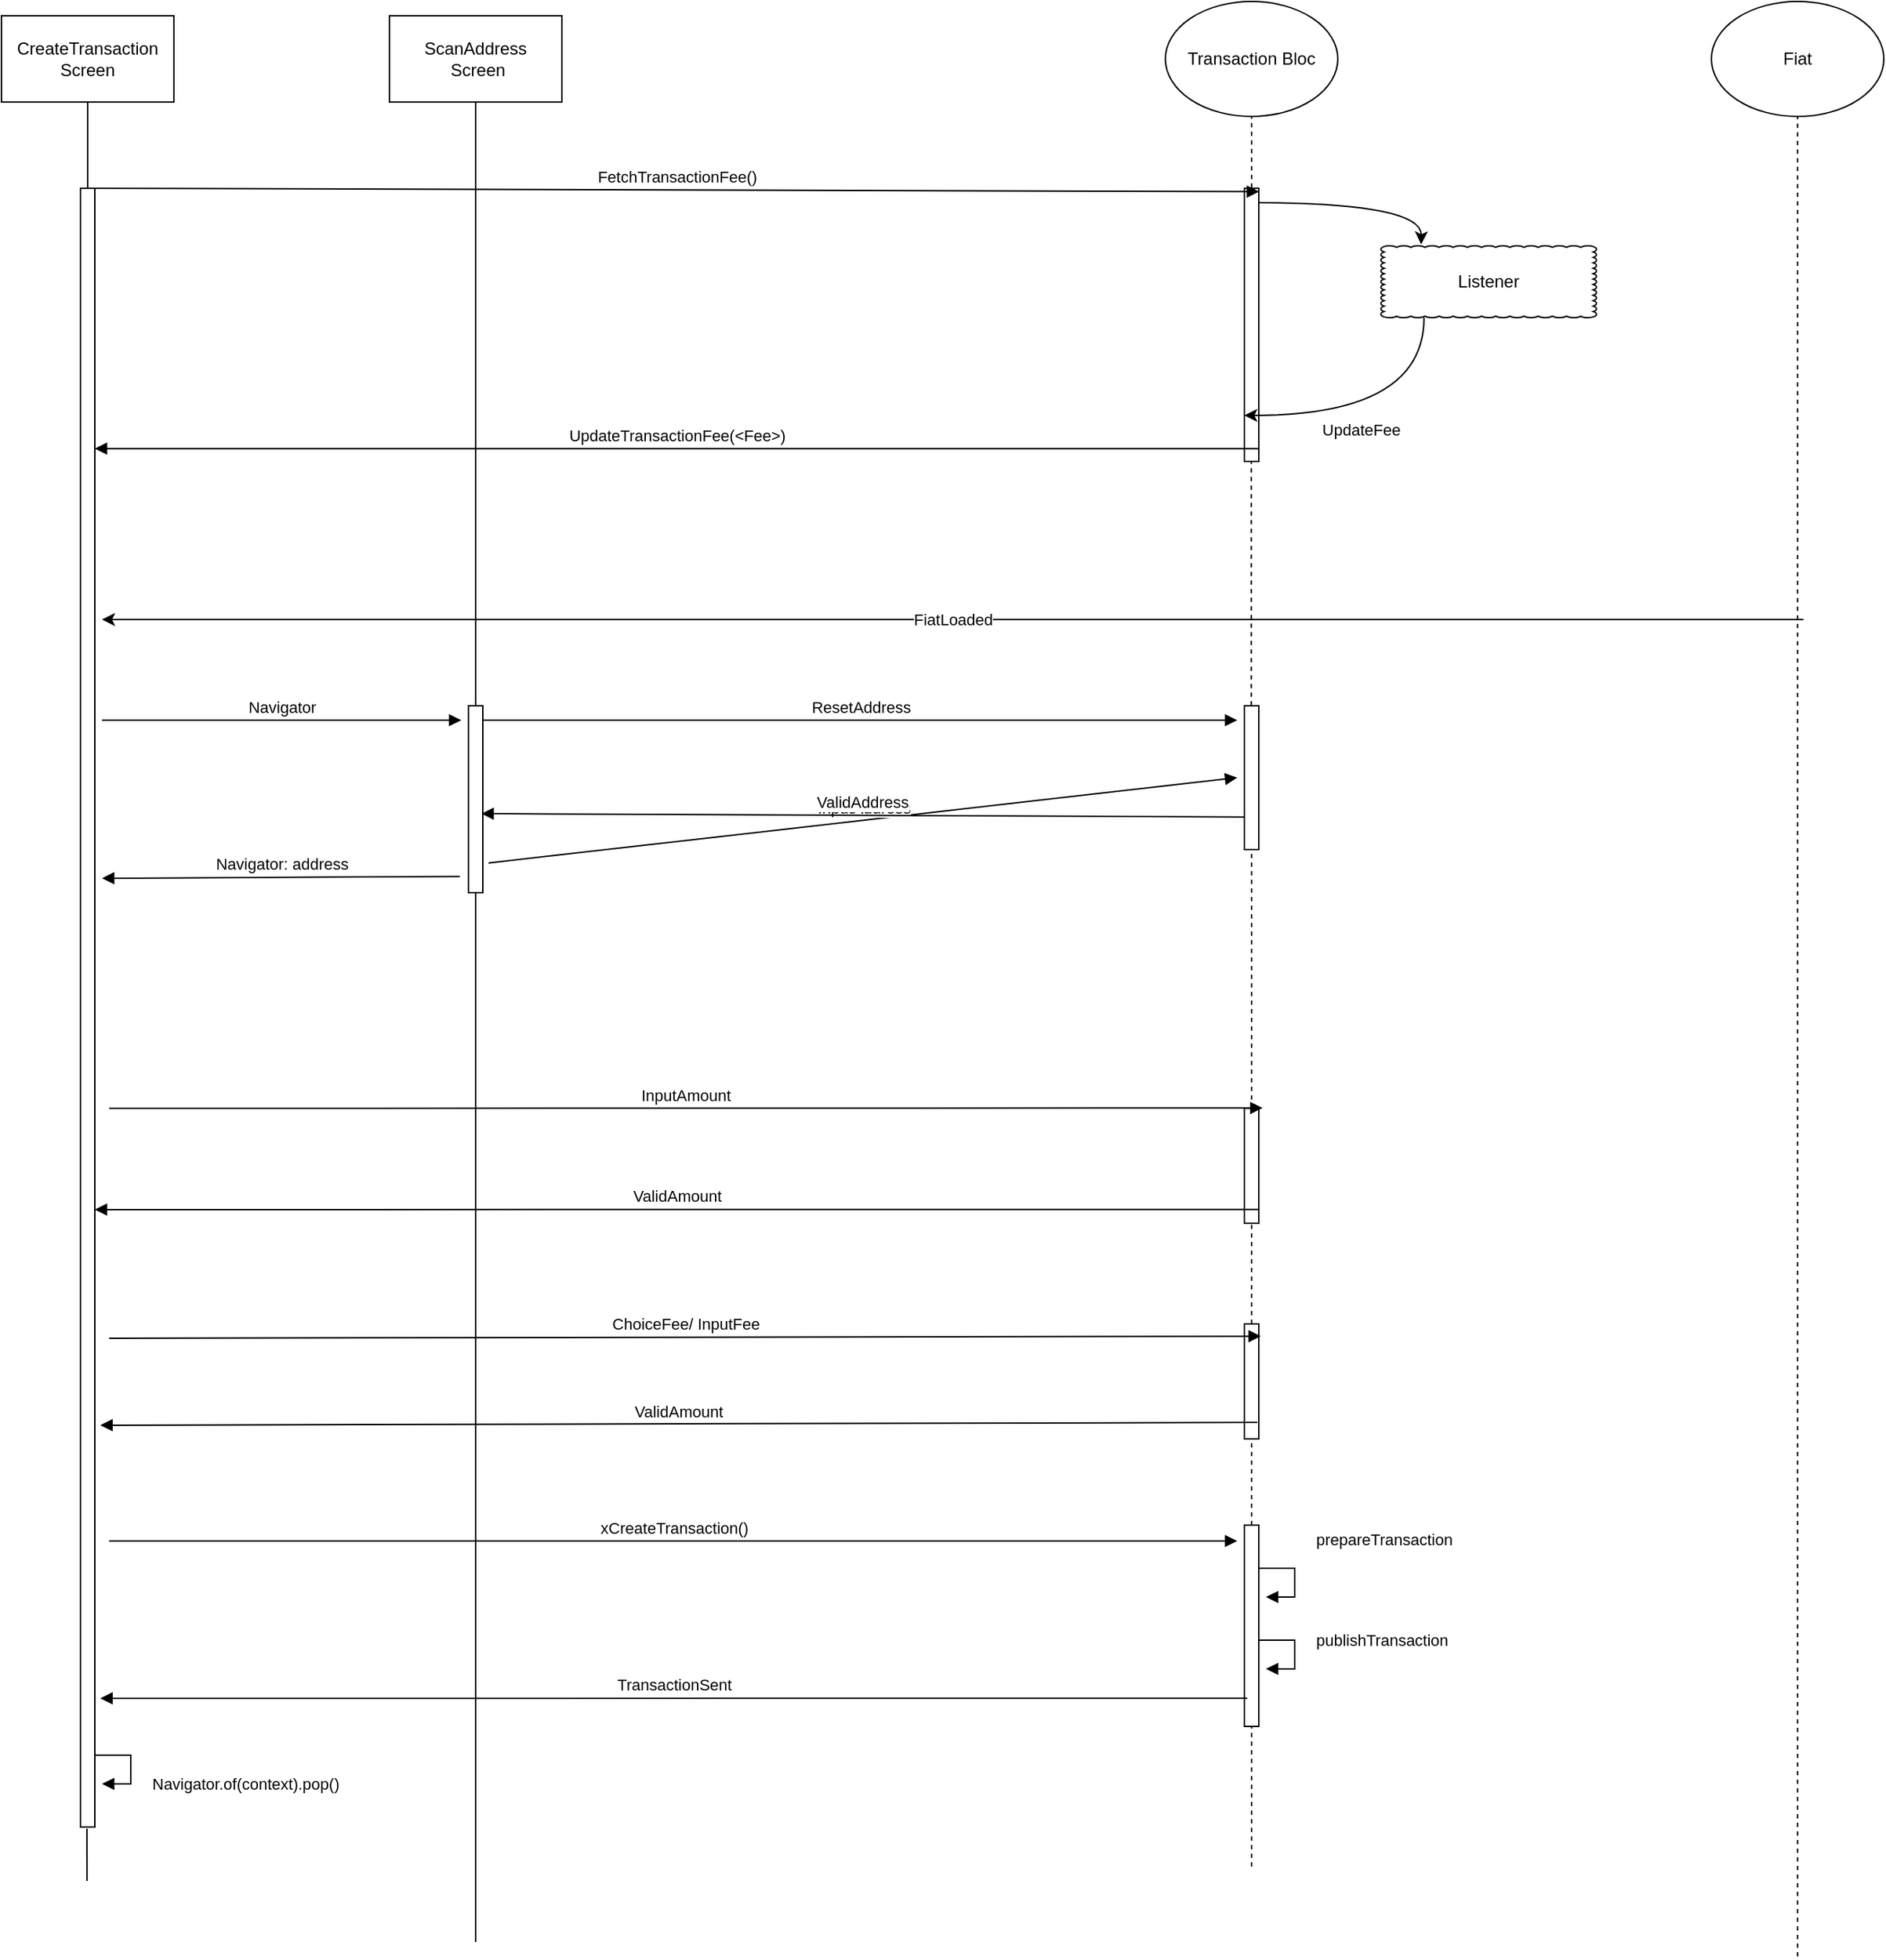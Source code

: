 <mxfile version="14.2.7" type="device"><diagram id="sNnn83Og7q10_t2zeyPj" name="Page-1"><mxGraphModel dx="1577" dy="928" grid="1" gridSize="10" guides="1" tooltips="1" connect="1" arrows="1" fold="1" page="1" pageScale="1" pageWidth="850" pageHeight="1100" math="0" shadow="0"><root><mxCell id="0"/><mxCell id="1" parent="0"/><mxCell id="ePQjQ2yINknDeUrTwRYu-1" value="CreateTransaction Screen" style="rounded=0;whiteSpace=wrap;html=1;" parent="1" vertex="1"><mxGeometry x="80" y="130" width="120" height="60" as="geometry"/></mxCell><mxCell id="ePQjQ2yINknDeUrTwRYu-2" value="Transaction Bloc" style="ellipse;whiteSpace=wrap;html=1;" parent="1" vertex="1"><mxGeometry x="890" y="120" width="120" height="80" as="geometry"/></mxCell><mxCell id="ePQjQ2yINknDeUrTwRYu-3" value="" style="endArrow=none;dashed=1;html=1;entryX=0.5;entryY=1;entryDx=0;entryDy=0;" parent="1" target="5PEYn0QkwfDJzjpyfsoP-12" edge="1"><mxGeometry width="50" height="50" relative="1" as="geometry"><mxPoint x="1330" y="1480" as="sourcePoint"/><mxPoint x="870" y="210" as="targetPoint"/></mxGeometry></mxCell><mxCell id="ePQjQ2yINknDeUrTwRYu-4" value="" style="endArrow=none;html=1;entryX=0.5;entryY=1;entryDx=0;entryDy=0;" parent="1" source="ePQjQ2yINknDeUrTwRYu-6" target="ePQjQ2yINknDeUrTwRYu-1" edge="1"><mxGeometry width="50" height="50" relative="1" as="geometry"><mxPoint x="140" y="690" as="sourcePoint"/><mxPoint x="420" y="210" as="targetPoint"/></mxGeometry></mxCell><mxCell id="ePQjQ2yINknDeUrTwRYu-5" value="" style="html=1;points=[];perimeter=orthogonalPerimeter;" parent="1" vertex="1"><mxGeometry x="945" y="250" width="10" height="190" as="geometry"/></mxCell><mxCell id="ePQjQ2yINknDeUrTwRYu-6" value="" style="html=1;points=[];perimeter=orthogonalPerimeter;" parent="1" vertex="1"><mxGeometry x="135" y="250" width="10" height="1140" as="geometry"/></mxCell><mxCell id="ePQjQ2yINknDeUrTwRYu-8" value="FetchTransactionFee()" style="html=1;verticalAlign=bottom;endArrow=block;entryX=1.024;entryY=0.012;entryDx=0;entryDy=0;entryPerimeter=0;" parent="1" target="ePQjQ2yINknDeUrTwRYu-5" edge="1"><mxGeometry width="80" relative="1" as="geometry"><mxPoint x="145" y="250" as="sourcePoint"/><mxPoint x="225" y="250" as="targetPoint"/></mxGeometry></mxCell><mxCell id="ePQjQ2yINknDeUrTwRYu-9" value="&lt;br&gt;UpdateTransactionFee(&amp;lt;Fee&amp;gt;)" style="html=1;verticalAlign=bottom;endArrow=block;exitX=1.024;exitY=0.953;exitDx=0;exitDy=0;exitPerimeter=0;" parent="1" source="ePQjQ2yINknDeUrTwRYu-5" edge="1" target="ePQjQ2yINknDeUrTwRYu-6"><mxGeometry width="80" relative="1" as="geometry"><mxPoint x="460" y="331" as="sourcePoint"/><mxPoint x="146" y="355" as="targetPoint"/></mxGeometry></mxCell><mxCell id="5PEYn0QkwfDJzjpyfsoP-1" value="ScanAddress&lt;br&gt;&amp;nbsp;Screen" style="rounded=0;whiteSpace=wrap;html=1;" vertex="1" parent="1"><mxGeometry x="350" y="130" width="120" height="60" as="geometry"/></mxCell><mxCell id="5PEYn0QkwfDJzjpyfsoP-2" value="Listener" style="whiteSpace=wrap;html=1;shape=mxgraph.basic.cloud_rect" vertex="1" parent="1"><mxGeometry x="1040" y="290" width="150" height="50" as="geometry"/></mxCell><mxCell id="5PEYn0QkwfDJzjpyfsoP-8" value="" style="endArrow=classic;html=1;entryX=0.42;entryY=-0.02;entryDx=0;entryDy=0;entryPerimeter=0;edgeStyle=orthogonalEdgeStyle;curved=1;" edge="1" parent="1"><mxGeometry width="50" height="50" relative="1" as="geometry"><mxPoint x="955" y="260" as="sourcePoint"/><mxPoint x="1068" y="289" as="targetPoint"/></mxGeometry></mxCell><mxCell id="5PEYn0QkwfDJzjpyfsoP-9" value="" style="endArrow=classic;html=1;exitX=0.5;exitY=1.04;exitDx=0;exitDy=0;exitPerimeter=0;edgeStyle=orthogonalEdgeStyle;curved=1;" edge="1" parent="1"><mxGeometry relative="1" as="geometry"><mxPoint x="1070" y="340" as="sourcePoint"/><mxPoint x="945" y="408" as="targetPoint"/><Array as="points"><mxPoint x="1070" y="408"/></Array></mxGeometry></mxCell><mxCell id="5PEYn0QkwfDJzjpyfsoP-10" value="UpdateFee" style="edgeLabel;resizable=0;html=1;align=center;verticalAlign=middle;" connectable="0" vertex="1" parent="5PEYn0QkwfDJzjpyfsoP-9"><mxGeometry relative="1" as="geometry"><mxPoint x="-16" y="10" as="offset"/></mxGeometry></mxCell><mxCell id="5PEYn0QkwfDJzjpyfsoP-12" value="Fiat" style="ellipse;whiteSpace=wrap;html=1;" vertex="1" parent="1"><mxGeometry x="1270" y="120" width="120" height="80" as="geometry"/></mxCell><mxCell id="5PEYn0QkwfDJzjpyfsoP-13" value="" style="endArrow=none;html=1;entryX=0.5;entryY=1;entryDx=0;entryDy=0;" edge="1" parent="1" source="5PEYn0QkwfDJzjpyfsoP-18"><mxGeometry width="50" height="50" relative="1" as="geometry"><mxPoint x="410" y="1470" as="sourcePoint"/><mxPoint x="410" y="190" as="targetPoint"/></mxGeometry></mxCell><mxCell id="5PEYn0QkwfDJzjpyfsoP-14" value="" style="endArrow=classic;html=1;" edge="1" parent="1"><mxGeometry relative="1" as="geometry"><mxPoint x="1334" y="550" as="sourcePoint"/><mxPoint x="150" y="550" as="targetPoint"/></mxGeometry></mxCell><mxCell id="5PEYn0QkwfDJzjpyfsoP-15" value="FiatLoaded" style="edgeLabel;resizable=0;html=1;align=center;verticalAlign=middle;" connectable="0" vertex="1" parent="5PEYn0QkwfDJzjpyfsoP-14"><mxGeometry relative="1" as="geometry"/></mxCell><mxCell id="5PEYn0QkwfDJzjpyfsoP-16" value="" style="endArrow=none;dashed=1;html=1;entryX=0.5;entryY=1;entryDx=0;entryDy=0;exitX=0.506;exitY=-0.002;exitDx=0;exitDy=0;exitPerimeter=0;" edge="1" parent="1" source="ePQjQ2yINknDeUrTwRYu-5" target="ePQjQ2yINknDeUrTwRYu-2"><mxGeometry width="50" height="50" relative="1" as="geometry"><mxPoint x="920" y="530" as="sourcePoint"/><mxPoint x="420" y="200" as="targetPoint"/></mxGeometry></mxCell><mxCell id="5PEYn0QkwfDJzjpyfsoP-17" value="" style="endArrow=none;dashed=1;html=1;entryX=0.478;entryY=1.002;entryDx=0;entryDy=0;entryPerimeter=0;exitX=0.478;exitY=-0.002;exitDx=0;exitDy=0;exitPerimeter=0;" edge="1" parent="1" source="ePQjQ2yINknDeUrTwRYu-10" target="ePQjQ2yINknDeUrTwRYu-5"><mxGeometry width="50" height="50" relative="1" as="geometry"><mxPoint x="950" y="609" as="sourcePoint"/><mxPoint x="960" y="210" as="targetPoint"/></mxGeometry></mxCell><mxCell id="ePQjQ2yINknDeUrTwRYu-10" value="" style="html=1;points=[];perimeter=orthogonalPerimeter;" parent="1" vertex="1"><mxGeometry x="945" y="610" width="10" height="100" as="geometry"/></mxCell><mxCell id="ePQjQ2yINknDeUrTwRYu-11" value="" style="endArrow=none;dashed=1;html=1;entryX=0.5;entryY=1;entryDx=0;entryDy=0;" parent="1" source="ePQjQ2yINknDeUrTwRYu-16" target="ePQjQ2yINknDeUrTwRYu-10" edge="1"><mxGeometry x="139.58" y="610" width="50" height="50" as="geometry"><mxPoint x="950" y="740" as="sourcePoint"/><mxPoint x="950" y="420" as="targetPoint"/></mxGeometry></mxCell><mxCell id="ePQjQ2yINknDeUrTwRYu-13" value="InputAddress" style="html=1;verticalAlign=bottom;endArrow=block;exitX=1.4;exitY=0.841;exitDx=0;exitDy=0;exitPerimeter=0;" parent="1" edge="1" source="5PEYn0QkwfDJzjpyfsoP-18"><mxGeometry x="139.58" y="610" width="80" as="geometry"><mxPoint x="150" y="745" as="sourcePoint"/><mxPoint x="940" y="660" as="targetPoint"/></mxGeometry></mxCell><mxCell id="ePQjQ2yINknDeUrTwRYu-16" value="" style="html=1;points=[];perimeter=orthogonalPerimeter;" parent="1" vertex="1"><mxGeometry x="945" y="890" width="10" height="80" as="geometry"/></mxCell><mxCell id="ePQjQ2yINknDeUrTwRYu-17" value="" style="endArrow=none;dashed=1;html=1;entryX=0.5;entryY=1;entryDx=0;entryDy=0;" parent="1" source="ePQjQ2yINknDeUrTwRYu-18" target="ePQjQ2yINknDeUrTwRYu-16" edge="1"><mxGeometry x="139.58" y="610" width="50" height="50" as="geometry"><mxPoint x="950" y="1417.5" as="sourcePoint"/><mxPoint x="950" y="820" as="targetPoint"/></mxGeometry></mxCell><mxCell id="ePQjQ2yINknDeUrTwRYu-18" value="" style="html=1;points=[];perimeter=orthogonalPerimeter;" parent="1" vertex="1"><mxGeometry x="945" y="1040" width="10" height="80" as="geometry"/></mxCell><mxCell id="ePQjQ2yINknDeUrTwRYu-19" value="" style="endArrow=none;dashed=1;html=1;entryX=0.5;entryY=1;entryDx=0;entryDy=0;" parent="1" source="ePQjQ2yINknDeUrTwRYu-20" target="ePQjQ2yINknDeUrTwRYu-18" edge="1"><mxGeometry x="139.58" y="610" width="50" height="50" as="geometry"><mxPoint x="950" y="1417.5" as="sourcePoint"/><mxPoint x="950" y="970" as="targetPoint"/></mxGeometry></mxCell><mxCell id="ePQjQ2yINknDeUrTwRYu-20" value="" style="html=1;points=[];perimeter=orthogonalPerimeter;" parent="1" vertex="1"><mxGeometry x="945" y="1180" width="10" height="140" as="geometry"/></mxCell><mxCell id="ePQjQ2yINknDeUrTwRYu-21" value="" style="endArrow=none;dashed=1;html=1;entryX=0.5;entryY=1;entryDx=0;entryDy=0;" parent="1" target="ePQjQ2yINknDeUrTwRYu-20" edge="1"><mxGeometry x="139.58" y="610" width="50" height="50" as="geometry"><mxPoint x="950" y="1417.5" as="sourcePoint"/><mxPoint x="950" y="1120" as="targetPoint"/></mxGeometry></mxCell><mxCell id="ePQjQ2yINknDeUrTwRYu-22" value="InputAmount" style="html=1;verticalAlign=bottom;endArrow=block;entryX=1.259;entryY=-0.003;entryDx=0;entryDy=0;entryPerimeter=0;" parent="1" edge="1" target="ePQjQ2yINknDeUrTwRYu-16"><mxGeometry x="139.58" y="610" width="80" as="geometry"><mxPoint x="155" y="890" as="sourcePoint"/><mxPoint x="465" y="890" as="targetPoint"/></mxGeometry></mxCell><mxCell id="ePQjQ2yINknDeUrTwRYu-23" value="" style="endArrow=none;html=1;entryX=0.45;entryY=1.001;entryDx=0;entryDy=0;entryPerimeter=0;" parent="1" target="ePQjQ2yINknDeUrTwRYu-6" edge="1"><mxGeometry x="139.58" y="610" width="50" height="50" as="geometry"><mxPoint x="139.58" y="1427.5" as="sourcePoint"/><mxPoint x="140" y="1360" as="targetPoint"/></mxGeometry></mxCell><mxCell id="ePQjQ2yINknDeUrTwRYu-24" value="ChoiceFee/ InputFee" style="html=1;verticalAlign=bottom;endArrow=block;entryX=1.141;entryY=0.107;entryDx=0;entryDy=0;entryPerimeter=0;" parent="1" edge="1" target="ePQjQ2yINknDeUrTwRYu-18"><mxGeometry x="139.58" y="610" width="80" as="geometry"><mxPoint x="155" y="1050" as="sourcePoint"/><mxPoint x="465" y="1050" as="targetPoint"/></mxGeometry></mxCell><mxCell id="ePQjQ2yINknDeUrTwRYu-25" value="xCreateTransaction()" style="html=1;verticalAlign=bottom;endArrow=block;" parent="1" edge="1"><mxGeometry x="139.58" y="610" width="80" as="geometry"><mxPoint x="155" y="1191" as="sourcePoint"/><mxPoint x="940" y="1191" as="targetPoint"/></mxGeometry></mxCell><mxCell id="ePQjQ2yINknDeUrTwRYu-26" value="ValidAddress" style="html=1;verticalAlign=bottom;endArrow=block;entryX=0.906;entryY=0.577;entryDx=0;entryDy=0;entryPerimeter=0;exitX=-0.035;exitY=0.774;exitDx=0;exitDy=0;exitPerimeter=0;" parent="1" edge="1" target="5PEYn0QkwfDJzjpyfsoP-18" source="ePQjQ2yINknDeUrTwRYu-10"><mxGeometry x="139.58" y="610" width="80" as="geometry"><mxPoint x="940" y="700" as="sourcePoint"/><mxPoint x="148.83" y="810.48" as="targetPoint"/></mxGeometry></mxCell><mxCell id="ePQjQ2yINknDeUrTwRYu-27" value="ValidAmount" style="html=1;verticalAlign=bottom;endArrow=block;exitX=1.024;exitY=0.879;exitDx=0;exitDy=0;exitPerimeter=0;" parent="1" edge="1" source="ePQjQ2yINknDeUrTwRYu-16"><mxGeometry x="139.58" y="610" width="80" as="geometry"><mxPoint x="440" y="960" as="sourcePoint"/><mxPoint x="145.0" y="960.48" as="targetPoint"/></mxGeometry></mxCell><mxCell id="ePQjQ2yINknDeUrTwRYu-28" value="ValidAmount" style="html=1;verticalAlign=bottom;endArrow=block;exitX=0.906;exitY=0.857;exitDx=0;exitDy=0;exitPerimeter=0;" parent="1" edge="1" source="ePQjQ2yINknDeUrTwRYu-18"><mxGeometry x="139.58" y="610" width="80" as="geometry"><mxPoint x="465.0" y="1110" as="sourcePoint"/><mxPoint x="148.83" y="1110.48" as="targetPoint"/></mxGeometry></mxCell><mxCell id="ePQjQ2yINknDeUrTwRYu-29" value="TransactionSent" style="html=1;verticalAlign=bottom;endArrow=block;exitX=0.2;exitY=0.86;exitDx=0;exitDy=0;exitPerimeter=0;" parent="1" edge="1" source="ePQjQ2yINknDeUrTwRYu-20"><mxGeometry x="139.58" y="610" width="80" as="geometry"><mxPoint x="450" y="1300" as="sourcePoint"/><mxPoint x="148.83" y="1300.48" as="targetPoint"/></mxGeometry></mxCell><mxCell id="ePQjQ2yINknDeUrTwRYu-31" value="Navigator.of(context).pop()" style="edgeStyle=orthogonalEdgeStyle;html=1;align=left;spacingLeft=2;endArrow=block;rounded=0;entryX=1;entryY=0;" parent="1" edge="1"><mxGeometry as="geometry"><mxPoint x="145" y="1340" as="sourcePoint"/><Array as="points"><mxPoint x="170" y="1340"/></Array><mxPoint x="150" y="1360" as="targetPoint"/><mxPoint x="33" y="10" as="offset"/></mxGeometry></mxCell><mxCell id="ePQjQ2yINknDeUrTwRYu-32" value="prepareTransaction" style="edgeStyle=orthogonalEdgeStyle;html=1;align=left;spacingLeft=2;endArrow=block;rounded=0;entryX=1;entryY=0;" parent="1" edge="1"><mxGeometry as="geometry"><mxPoint x="955" y="1210" as="sourcePoint"/><Array as="points"><mxPoint x="980" y="1210"/></Array><mxPoint x="960" y="1230" as="targetPoint"/><mxPoint x="33" y="-30" as="offset"/></mxGeometry></mxCell><mxCell id="ePQjQ2yINknDeUrTwRYu-33" value="publishTransaction" style="edgeStyle=orthogonalEdgeStyle;html=1;align=left;spacingLeft=2;endArrow=block;rounded=0;entryX=1;entryY=0;" parent="1" edge="1"><mxGeometry as="geometry"><mxPoint x="955" y="1260" as="sourcePoint"/><Array as="points"><mxPoint x="980" y="1260"/></Array><mxPoint x="960" y="1280" as="targetPoint"/><mxPoint x="33" y="-10" as="offset"/></mxGeometry></mxCell><mxCell id="5PEYn0QkwfDJzjpyfsoP-18" value="" style="html=1;points=[];perimeter=orthogonalPerimeter;" vertex="1" parent="1"><mxGeometry x="405" y="610" width="10" height="130" as="geometry"/></mxCell><mxCell id="5PEYn0QkwfDJzjpyfsoP-19" value="" style="endArrow=none;html=1;entryX=0.5;entryY=1;entryDx=0;entryDy=0;" edge="1" parent="1" target="5PEYn0QkwfDJzjpyfsoP-18"><mxGeometry width="50" height="50" relative="1" as="geometry"><mxPoint x="410.0" y="1470" as="sourcePoint"/><mxPoint x="410.0" y="190" as="targetPoint"/></mxGeometry></mxCell><mxCell id="5PEYn0QkwfDJzjpyfsoP-20" value="Navigator" style="html=1;verticalAlign=bottom;endArrow=block;" edge="1" parent="1"><mxGeometry x="149.58" y="620" width="80" as="geometry"><mxPoint x="150" y="620" as="sourcePoint"/><mxPoint x="400" y="620" as="targetPoint"/></mxGeometry></mxCell><mxCell id="5PEYn0QkwfDJzjpyfsoP-22" value="ResetAddress" style="html=1;verticalAlign=bottom;endArrow=block;" edge="1" parent="1"><mxGeometry x="404.58" y="485" width="80" as="geometry"><mxPoint x="415.0" y="620" as="sourcePoint"/><mxPoint x="940" y="620" as="targetPoint"/></mxGeometry></mxCell><mxCell id="5PEYn0QkwfDJzjpyfsoP-23" value="Navigator: address" style="html=1;verticalAlign=bottom;endArrow=block;exitX=-0.6;exitY=0.913;exitDx=0;exitDy=0;exitPerimeter=0;" edge="1" parent="1" source="5PEYn0QkwfDJzjpyfsoP-18"><mxGeometry x="159.58" y="630" width="80" as="geometry"><mxPoint x="160.0" y="630" as="sourcePoint"/><mxPoint x="150" y="730" as="targetPoint"/></mxGeometry></mxCell></root></mxGraphModel></diagram></mxfile>